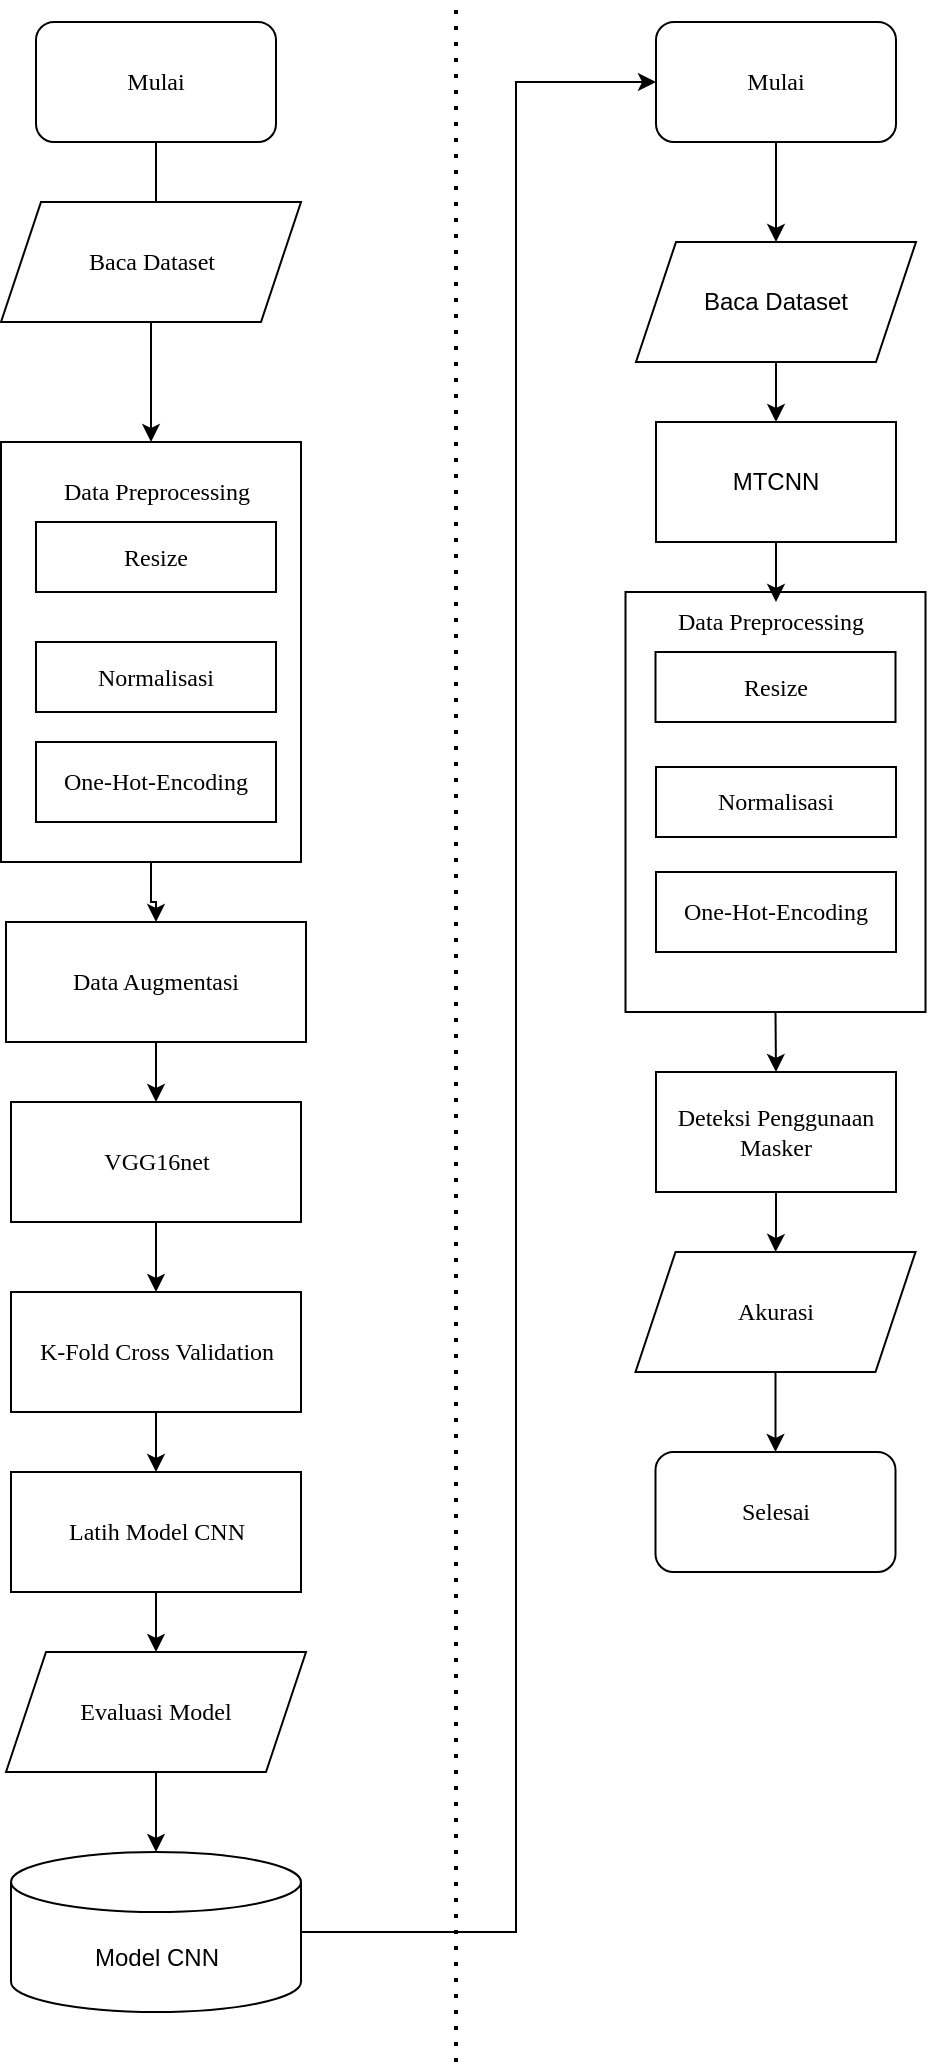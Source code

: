 <mxfile version="22.1.5" type="google">
  <diagram name="Page-1" id="7jebK_ja5hXWkpr40mlU">
    <mxGraphModel grid="1" page="1" gridSize="10" guides="1" tooltips="1" connect="1" arrows="1" fold="1" pageScale="1" pageWidth="850" pageHeight="1100" math="0" shadow="0">
      <root>
        <mxCell id="0" />
        <mxCell id="1" parent="0" />
        <mxCell id="csRdMIbpgOP2QXGig-NB-2" value="Mulai" style="rounded=1;whiteSpace=wrap;html=1;fontFamily=Times New Roman;" vertex="1" parent="1">
          <mxGeometry x="190" y="50" width="120" height="60" as="geometry" />
        </mxCell>
        <mxCell id="csRdMIbpgOP2QXGig-NB-3" value="" style="endArrow=classic;html=1;rounded=0;exitX=0.5;exitY=1;exitDx=0;exitDy=0;fontFamily=Times New Roman;" edge="1" parent="1" source="csRdMIbpgOP2QXGig-NB-2">
          <mxGeometry width="50" height="50" relative="1" as="geometry">
            <mxPoint x="290" y="190" as="sourcePoint" />
            <mxPoint x="250" y="160" as="targetPoint" />
          </mxGeometry>
        </mxCell>
        <mxCell id="csRdMIbpgOP2QXGig-NB-59" style="edgeStyle=orthogonalEdgeStyle;rounded=0;orthogonalLoop=1;jettySize=auto;html=1;entryX=0.5;entryY=0;entryDx=0;entryDy=0;" edge="1" parent="1" source="csRdMIbpgOP2QXGig-NB-4" target="csRdMIbpgOP2QXGig-NB-5">
          <mxGeometry relative="1" as="geometry" />
        </mxCell>
        <mxCell id="csRdMIbpgOP2QXGig-NB-4" value="Baca Dataset" style="shape=parallelogram;perimeter=parallelogramPerimeter;whiteSpace=wrap;html=1;fixedSize=1;fontFamily=Times New Roman;" vertex="1" parent="1">
          <mxGeometry x="172.5" y="140" width="150" height="60" as="geometry" />
        </mxCell>
        <mxCell id="csRdMIbpgOP2QXGig-NB-12" value="" style="edgeStyle=orthogonalEdgeStyle;rounded=0;orthogonalLoop=1;jettySize=auto;html=1;fontFamily=Times New Roman;" edge="1" parent="1" source="csRdMIbpgOP2QXGig-NB-5" target="csRdMIbpgOP2QXGig-NB-11">
          <mxGeometry relative="1" as="geometry" />
        </mxCell>
        <mxCell id="csRdMIbpgOP2QXGig-NB-5" value="" style="whiteSpace=wrap;html=1;fontFamily=Times New Roman;" vertex="1" parent="1">
          <mxGeometry x="172.5" y="260" width="150" height="210" as="geometry" />
        </mxCell>
        <mxCell id="csRdMIbpgOP2QXGig-NB-7" value="Data Preprocessing" style="text;html=1;strokeColor=none;fillColor=none;align=center;verticalAlign=middle;whiteSpace=wrap;rounded=0;fontFamily=Times New Roman;" vertex="1" parent="1">
          <mxGeometry x="187.5" y="270" width="125" height="30" as="geometry" />
        </mxCell>
        <mxCell id="csRdMIbpgOP2QXGig-NB-8" value="Normalisasi" style="rounded=0;whiteSpace=wrap;html=1;fontFamily=Times New Roman;" vertex="1" parent="1">
          <mxGeometry x="190" y="360" width="120" height="35" as="geometry" />
        </mxCell>
        <mxCell id="csRdMIbpgOP2QXGig-NB-9" value="One-Hot-Encoding" style="rounded=0;whiteSpace=wrap;html=1;fontFamily=Times New Roman;" vertex="1" parent="1">
          <mxGeometry x="190" y="410" width="120" height="40" as="geometry" />
        </mxCell>
        <mxCell id="csRdMIbpgOP2QXGig-NB-10" value="Resize" style="rounded=0;whiteSpace=wrap;html=1;fontFamily=Times New Roman;" vertex="1" parent="1">
          <mxGeometry x="190" y="300" width="120" height="35" as="geometry" />
        </mxCell>
        <mxCell id="csRdMIbpgOP2QXGig-NB-55" value="" style="edgeStyle=orthogonalEdgeStyle;rounded=0;orthogonalLoop=1;jettySize=auto;html=1;" edge="1" parent="1" source="csRdMIbpgOP2QXGig-NB-11" target="csRdMIbpgOP2QXGig-NB-54">
          <mxGeometry relative="1" as="geometry" />
        </mxCell>
        <mxCell id="csRdMIbpgOP2QXGig-NB-11" value="Data Augmentasi" style="whiteSpace=wrap;html=1;fontFamily=Times New Roman;" vertex="1" parent="1">
          <mxGeometry x="175" y="500" width="150" height="60" as="geometry" />
        </mxCell>
        <mxCell id="csRdMIbpgOP2QXGig-NB-17" style="edgeStyle=orthogonalEdgeStyle;rounded=0;orthogonalLoop=1;jettySize=auto;html=1;entryX=0.5;entryY=0;entryDx=0;entryDy=0;" edge="1" parent="1" source="csRdMIbpgOP2QXGig-NB-14" target="csRdMIbpgOP2QXGig-NB-16">
          <mxGeometry relative="1" as="geometry" />
        </mxCell>
        <mxCell id="csRdMIbpgOP2QXGig-NB-14" value="K-Fold Cross Validation" style="whiteSpace=wrap;html=1;fontFamily=Times New Roman;" vertex="1" parent="1">
          <mxGeometry x="177.5" y="685" width="145" height="60" as="geometry" />
        </mxCell>
        <mxCell id="csRdMIbpgOP2QXGig-NB-19" value="" style="edgeStyle=orthogonalEdgeStyle;rounded=0;orthogonalLoop=1;jettySize=auto;html=1;" edge="1" parent="1" source="csRdMIbpgOP2QXGig-NB-16" target="csRdMIbpgOP2QXGig-NB-18">
          <mxGeometry relative="1" as="geometry" />
        </mxCell>
        <mxCell id="csRdMIbpgOP2QXGig-NB-16" value="Latih Model CNN" style="whiteSpace=wrap;html=1;fontFamily=Times New Roman;" vertex="1" parent="1">
          <mxGeometry x="177.5" y="775" width="145" height="60" as="geometry" />
        </mxCell>
        <mxCell id="csRdMIbpgOP2QXGig-NB-21" value="" style="edgeStyle=orthogonalEdgeStyle;rounded=0;orthogonalLoop=1;jettySize=auto;html=1;" edge="1" parent="1" source="csRdMIbpgOP2QXGig-NB-18" target="csRdMIbpgOP2QXGig-NB-20">
          <mxGeometry relative="1" as="geometry" />
        </mxCell>
        <mxCell id="csRdMIbpgOP2QXGig-NB-18" value="Evaluasi Model" style="shape=parallelogram;perimeter=parallelogramPerimeter;whiteSpace=wrap;html=1;fixedSize=1;fontFamily=Times New Roman;" vertex="1" parent="1">
          <mxGeometry x="175" y="865" width="150" height="60" as="geometry" />
        </mxCell>
        <mxCell id="csRdMIbpgOP2QXGig-NB-57" style="edgeStyle=orthogonalEdgeStyle;rounded=0;orthogonalLoop=1;jettySize=auto;html=1;entryX=0;entryY=0.5;entryDx=0;entryDy=0;" edge="1" parent="1" source="csRdMIbpgOP2QXGig-NB-20" target="csRdMIbpgOP2QXGig-NB-24">
          <mxGeometry relative="1" as="geometry">
            <Array as="points">
              <mxPoint x="430" y="1005" />
              <mxPoint x="430" y="80" />
            </Array>
          </mxGeometry>
        </mxCell>
        <mxCell id="csRdMIbpgOP2QXGig-NB-20" value="Model CNN" style="shape=cylinder3;whiteSpace=wrap;html=1;boundedLbl=1;backgroundOutline=1;size=15;" vertex="1" parent="1">
          <mxGeometry x="177.5" y="965" width="145" height="80" as="geometry" />
        </mxCell>
        <mxCell id="csRdMIbpgOP2QXGig-NB-22" value="" style="endArrow=none;dashed=1;html=1;dashPattern=1 3;strokeWidth=2;rounded=0;" edge="1" parent="1">
          <mxGeometry width="50" height="50" relative="1" as="geometry">
            <mxPoint x="400" y="1070" as="sourcePoint" />
            <mxPoint x="400" y="40" as="targetPoint" />
          </mxGeometry>
        </mxCell>
        <mxCell id="csRdMIbpgOP2QXGig-NB-26" value="" style="edgeStyle=orthogonalEdgeStyle;rounded=0;orthogonalLoop=1;jettySize=auto;html=1;" edge="1" parent="1" source="csRdMIbpgOP2QXGig-NB-24">
          <mxGeometry relative="1" as="geometry">
            <mxPoint x="560" y="160" as="targetPoint" />
          </mxGeometry>
        </mxCell>
        <mxCell id="csRdMIbpgOP2QXGig-NB-24" value="Mulai" style="rounded=1;whiteSpace=wrap;html=1;fontFamily=Times New Roman;" vertex="1" parent="1">
          <mxGeometry x="500" y="50" width="120" height="60" as="geometry" />
        </mxCell>
        <mxCell id="csRdMIbpgOP2QXGig-NB-45" value="" style="edgeStyle=orthogonalEdgeStyle;rounded=0;orthogonalLoop=1;jettySize=auto;html=1;" edge="1" parent="1" source="csRdMIbpgOP2QXGig-NB-27" target="csRdMIbpgOP2QXGig-NB-44">
          <mxGeometry relative="1" as="geometry" />
        </mxCell>
        <mxCell id="csRdMIbpgOP2QXGig-NB-27" value="Baca Dataset" style="shape=parallelogram;perimeter=parallelogramPerimeter;whiteSpace=wrap;html=1;fixedSize=1;" vertex="1" parent="1">
          <mxGeometry x="490" y="160" width="140" height="60" as="geometry" />
        </mxCell>
        <mxCell id="csRdMIbpgOP2QXGig-NB-28" value="Data Preprocessing" style="text;html=1;strokeColor=none;fillColor=none;align=center;verticalAlign=middle;whiteSpace=wrap;rounded=0;fontFamily=Times New Roman;" vertex="1" parent="1">
          <mxGeometry x="497.25" y="335" width="125" height="30" as="geometry" />
        </mxCell>
        <mxCell id="csRdMIbpgOP2QXGig-NB-32" value="" style="whiteSpace=wrap;html=1;fontFamily=Times New Roman;verticalAlign=middle;" vertex="1" parent="1">
          <mxGeometry x="484.75" y="335" width="150" height="210" as="geometry" />
        </mxCell>
        <mxCell id="csRdMIbpgOP2QXGig-NB-29" value="Normalisasi" style="rounded=0;whiteSpace=wrap;html=1;fontFamily=Times New Roman;" vertex="1" parent="1">
          <mxGeometry x="500" y="422.5" width="120" height="35" as="geometry" />
        </mxCell>
        <mxCell id="csRdMIbpgOP2QXGig-NB-30" value="Resize" style="rounded=0;whiteSpace=wrap;html=1;fontFamily=Times New Roman;" vertex="1" parent="1">
          <mxGeometry x="499.75" y="365" width="120" height="35" as="geometry" />
        </mxCell>
        <mxCell id="csRdMIbpgOP2QXGig-NB-31" value="One-Hot-Encoding" style="rounded=0;whiteSpace=wrap;html=1;fontFamily=Times New Roman;" vertex="1" parent="1">
          <mxGeometry x="500" y="475" width="120" height="40" as="geometry" />
        </mxCell>
        <mxCell id="csRdMIbpgOP2QXGig-NB-39" value="" style="edgeStyle=orthogonalEdgeStyle;rounded=0;orthogonalLoop=1;jettySize=auto;html=1;" edge="1" parent="1" source="csRdMIbpgOP2QXGig-NB-36" target="csRdMIbpgOP2QXGig-NB-38">
          <mxGeometry relative="1" as="geometry" />
        </mxCell>
        <mxCell id="csRdMIbpgOP2QXGig-NB-36" value="Deteksi Penggunaan&lt;br&gt;Masker" style="whiteSpace=wrap;html=1;fontFamily=Times New Roman;" vertex="1" parent="1">
          <mxGeometry x="500" y="575" width="120" height="60" as="geometry" />
        </mxCell>
        <mxCell id="csRdMIbpgOP2QXGig-NB-41" value="" style="edgeStyle=orthogonalEdgeStyle;rounded=0;orthogonalLoop=1;jettySize=auto;html=1;" edge="1" parent="1" source="csRdMIbpgOP2QXGig-NB-38" target="csRdMIbpgOP2QXGig-NB-40">
          <mxGeometry relative="1" as="geometry" />
        </mxCell>
        <mxCell id="csRdMIbpgOP2QXGig-NB-38" value="Akurasi" style="shape=parallelogram;perimeter=parallelogramPerimeter;whiteSpace=wrap;html=1;fixedSize=1;fontFamily=Times New Roman;" vertex="1" parent="1">
          <mxGeometry x="489.75" y="665" width="140" height="60" as="geometry" />
        </mxCell>
        <mxCell id="csRdMIbpgOP2QXGig-NB-40" value="Selesai" style="rounded=1;whiteSpace=wrap;html=1;fontFamily=Times New Roman;" vertex="1" parent="1">
          <mxGeometry x="499.75" y="765" width="120" height="60" as="geometry" />
        </mxCell>
        <mxCell id="csRdMIbpgOP2QXGig-NB-42" value="Data Preprocessing" style="text;html=1;strokeColor=none;fillColor=none;align=center;verticalAlign=middle;whiteSpace=wrap;rounded=0;fontFamily=Times New Roman;" vertex="1" parent="1">
          <mxGeometry x="494.75" y="335" width="125" height="30" as="geometry" />
        </mxCell>
        <mxCell id="csRdMIbpgOP2QXGig-NB-44" value="MTCNN" style="rounded=0;whiteSpace=wrap;html=1;" vertex="1" parent="1">
          <mxGeometry x="500" y="250" width="120" height="60" as="geometry" />
        </mxCell>
        <mxCell id="csRdMIbpgOP2QXGig-NB-50" value="" style="endArrow=classic;html=1;rounded=0;exitX=0.5;exitY=1;exitDx=0;exitDy=0;" edge="1" parent="1" source="csRdMIbpgOP2QXGig-NB-44">
          <mxGeometry width="50" height="50" relative="1" as="geometry">
            <mxPoint x="700" y="330" as="sourcePoint" />
            <mxPoint x="560" y="340" as="targetPoint" />
          </mxGeometry>
        </mxCell>
        <mxCell id="csRdMIbpgOP2QXGig-NB-51" value="" style="endArrow=classic;html=1;rounded=0;exitX=0.5;exitY=1;exitDx=0;exitDy=0;entryX=0.5;entryY=0;entryDx=0;entryDy=0;" edge="1" parent="1" source="csRdMIbpgOP2QXGig-NB-32" target="csRdMIbpgOP2QXGig-NB-36">
          <mxGeometry width="50" height="50" relative="1" as="geometry">
            <mxPoint x="670" y="600" as="sourcePoint" />
            <mxPoint x="720" y="550" as="targetPoint" />
          </mxGeometry>
        </mxCell>
        <mxCell id="csRdMIbpgOP2QXGig-NB-56" value="" style="edgeStyle=orthogonalEdgeStyle;rounded=0;orthogonalLoop=1;jettySize=auto;html=1;" edge="1" parent="1" source="csRdMIbpgOP2QXGig-NB-54" target="csRdMIbpgOP2QXGig-NB-14">
          <mxGeometry relative="1" as="geometry" />
        </mxCell>
        <mxCell id="csRdMIbpgOP2QXGig-NB-54" value="VGG16net" style="whiteSpace=wrap;html=1;fontFamily=Times New Roman;" vertex="1" parent="1">
          <mxGeometry x="177.5" y="590" width="145" height="60" as="geometry" />
        </mxCell>
      </root>
    </mxGraphModel>
  </diagram>
</mxfile>

